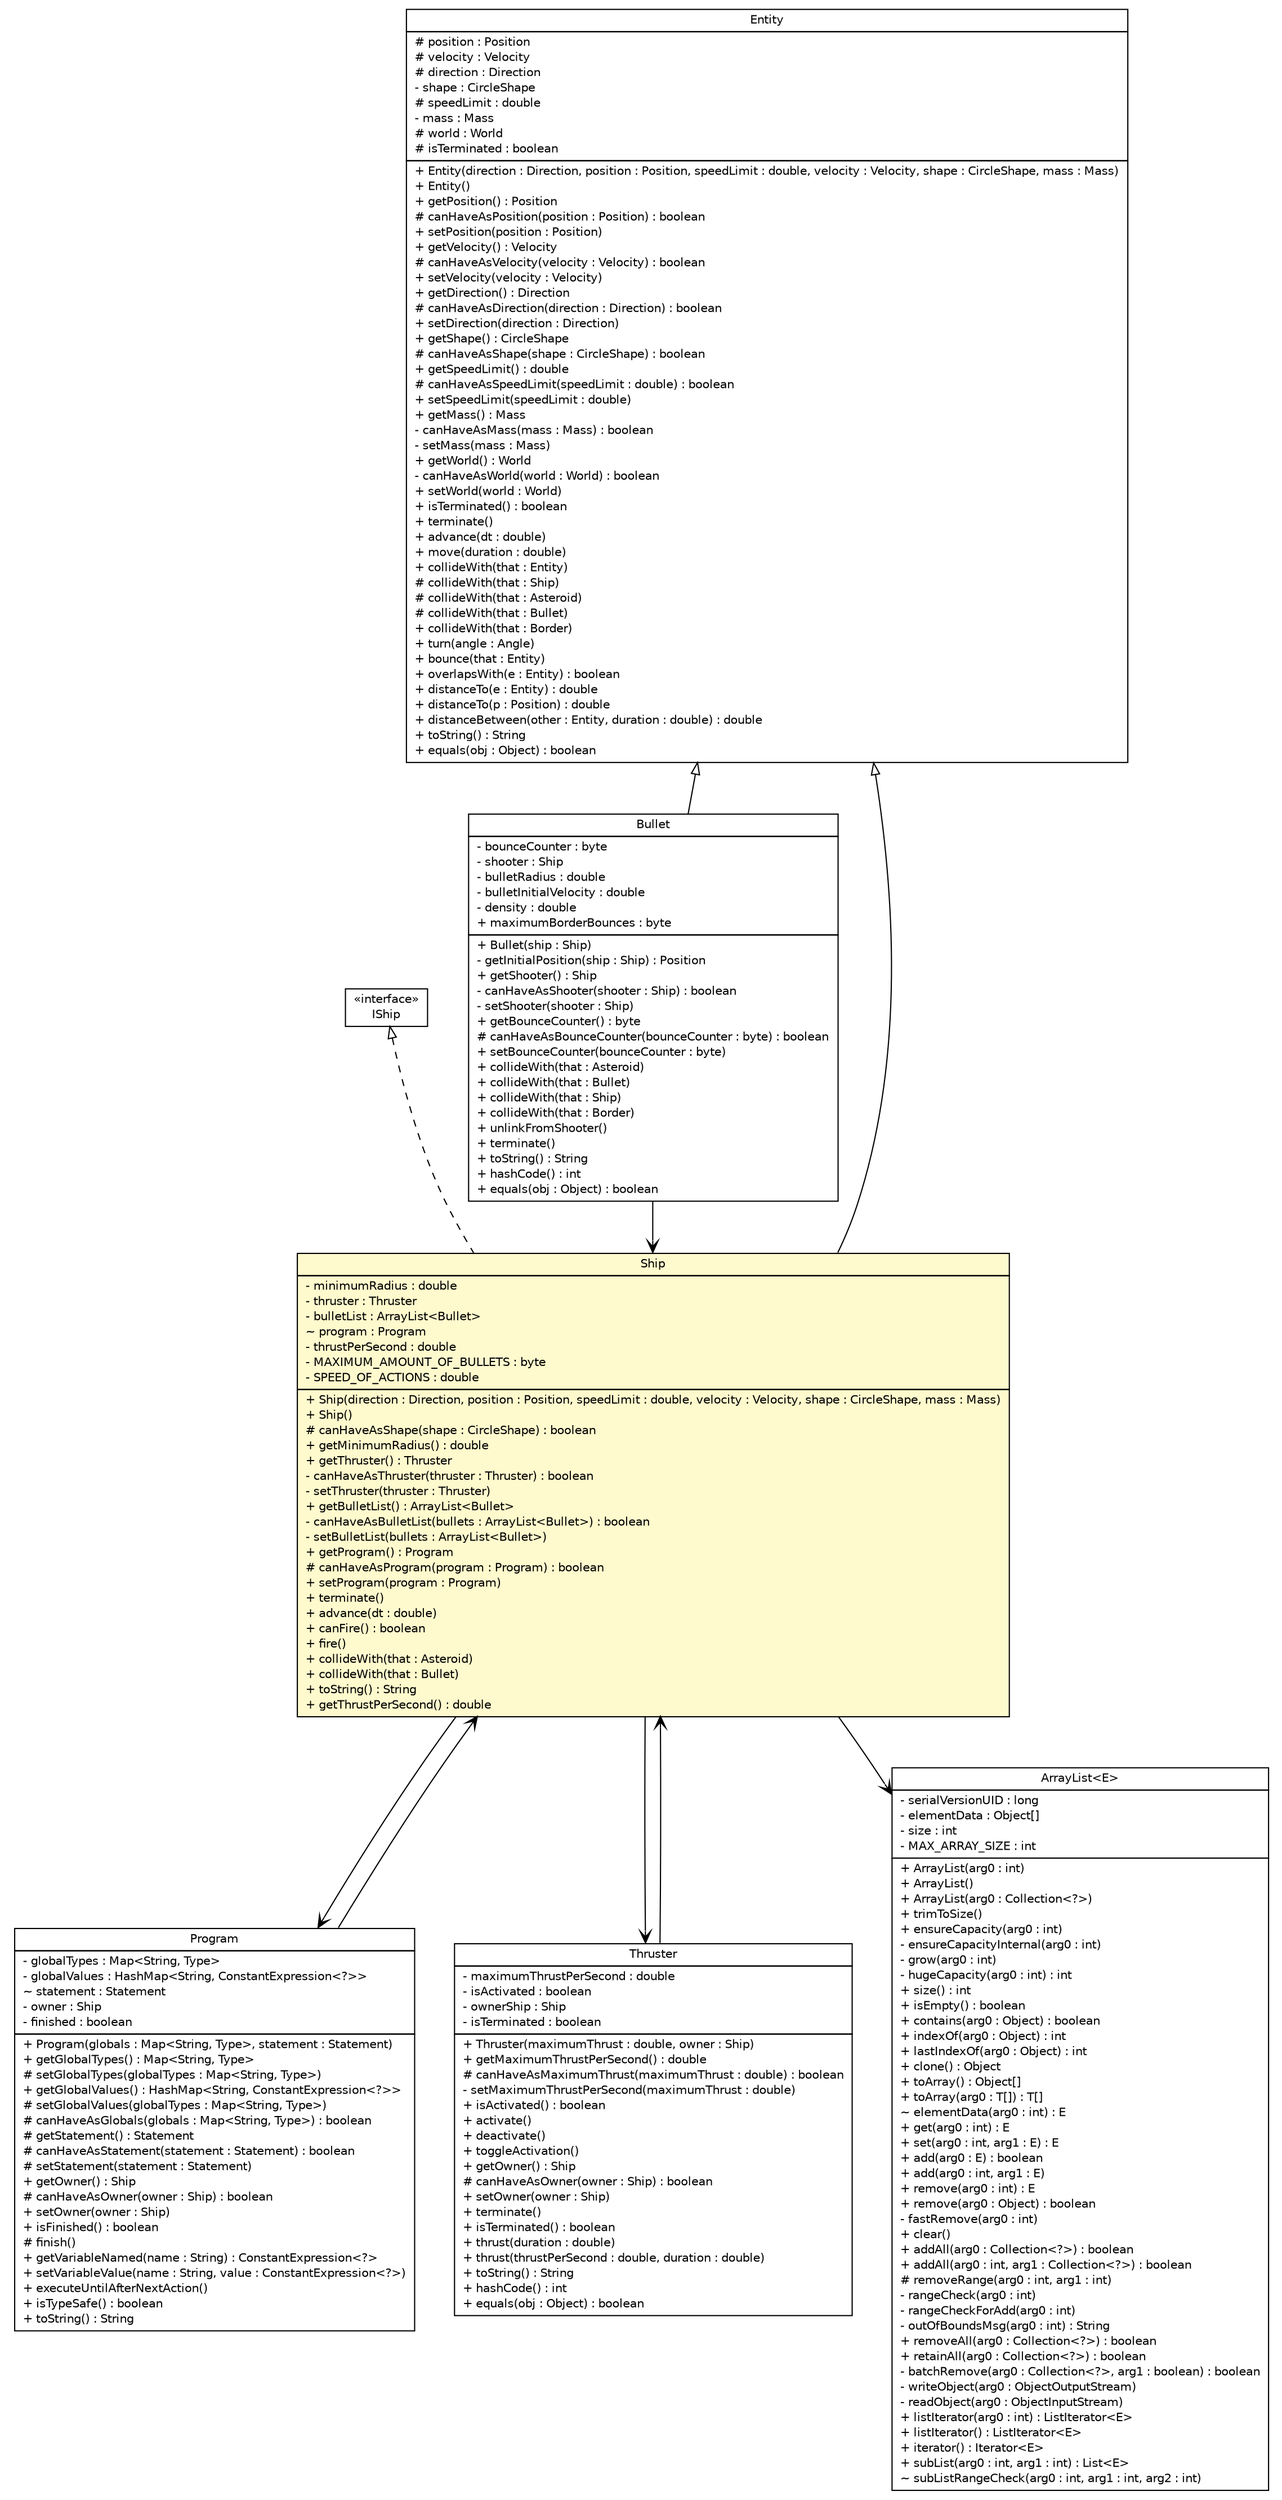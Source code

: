 #!/usr/local/bin/dot
#
# Class diagram 
# Generated by UMLGraph version R5_6 (http://www.umlgraph.org/)
#

digraph G {
	edge [fontname="Helvetica",fontsize=10,labelfontname="Helvetica",labelfontsize=10];
	node [fontname="Helvetica",fontsize=10,shape=plaintext];
	nodesep=0.25;
	ranksep=0.5;
	// model.IShip
	c15485 [label=<<table title="model.IShip" border="0" cellborder="1" cellspacing="0" cellpadding="2" port="p" href="../../../model/IShip.html">
		<tr><td><table border="0" cellspacing="0" cellpadding="1">
<tr><td align="center" balign="center"> &#171;interface&#187; </td></tr>
<tr><td align="center" balign="center"> IShip </td></tr>
		</table></td></tr>
		</table>>, URL="../../../model/IShip.html", fontname="Helvetica", fontcolor="black", fontsize=10.0];
	// model.programs.Program
	c15492 [label=<<table title="model.programs.Program" border="0" cellborder="1" cellspacing="0" cellpadding="2" port="p" href="../../../model/programs/Program.html">
		<tr><td><table border="0" cellspacing="0" cellpadding="1">
<tr><td align="center" balign="center"> Program </td></tr>
		</table></td></tr>
		<tr><td><table border="0" cellspacing="0" cellpadding="1">
<tr><td align="left" balign="left"> - globalTypes : Map&lt;String, Type&gt; </td></tr>
<tr><td align="left" balign="left"> - globalValues : HashMap&lt;String, ConstantExpression&lt;?&gt;&gt; </td></tr>
<tr><td align="left" balign="left"> ~ statement : Statement </td></tr>
<tr><td align="left" balign="left"> - owner : Ship </td></tr>
<tr><td align="left" balign="left"> - finished : boolean </td></tr>
		</table></td></tr>
		<tr><td><table border="0" cellspacing="0" cellpadding="1">
<tr><td align="left" balign="left"> + Program(globals : Map&lt;String, Type&gt;, statement : Statement) </td></tr>
<tr><td align="left" balign="left"> + getGlobalTypes() : Map&lt;String, Type&gt; </td></tr>
<tr><td align="left" balign="left"> # setGlobalTypes(globalTypes : Map&lt;String, Type&gt;) </td></tr>
<tr><td align="left" balign="left"> + getGlobalValues() : HashMap&lt;String, ConstantExpression&lt;?&gt;&gt; </td></tr>
<tr><td align="left" balign="left"> # setGlobalValues(globalTypes : Map&lt;String, Type&gt;) </td></tr>
<tr><td align="left" balign="left"> # canHaveAsGlobals(globals : Map&lt;String, Type&gt;) : boolean </td></tr>
<tr><td align="left" balign="left"> # getStatement() : Statement </td></tr>
<tr><td align="left" balign="left"> # canHaveAsStatement(statement : Statement) : boolean </td></tr>
<tr><td align="left" balign="left"> # setStatement(statement : Statement) </td></tr>
<tr><td align="left" balign="left"> + getOwner() : Ship </td></tr>
<tr><td align="left" balign="left"> # canHaveAsOwner(owner : Ship) : boolean </td></tr>
<tr><td align="left" balign="left"> + setOwner(owner : Ship) </td></tr>
<tr><td align="left" balign="left"> + isFinished() : boolean </td></tr>
<tr><td align="left" balign="left"> # finish() </td></tr>
<tr><td align="left" balign="left"> + getVariableNamed(name : String) : ConstantExpression&lt;?&gt; </td></tr>
<tr><td align="left" balign="left"> + setVariableValue(name : String, value : ConstantExpression&lt;?&gt;) </td></tr>
<tr><td align="left" balign="left"> + executeUntilAfterNextAction() </td></tr>
<tr><td align="left" balign="left"> + isTypeSafe() : boolean </td></tr>
<tr><td align="left" balign="left"> + toString() : String </td></tr>
		</table></td></tr>
		</table>>, URL="../../../model/programs/Program.html", fontname="Helvetica", fontcolor="black", fontsize=10.0];
	// world.entity.Entity
	c15575 [label=<<table title="world.entity.Entity" border="0" cellborder="1" cellspacing="0" cellpadding="2" port="p" href="../Entity.html">
		<tr><td><table border="0" cellspacing="0" cellpadding="1">
<tr><td align="center" balign="center"> Entity </td></tr>
		</table></td></tr>
		<tr><td><table border="0" cellspacing="0" cellpadding="1">
<tr><td align="left" balign="left"> # position : Position </td></tr>
<tr><td align="left" balign="left"> # velocity : Velocity </td></tr>
<tr><td align="left" balign="left"> # direction : Direction </td></tr>
<tr><td align="left" balign="left"> - shape : CircleShape </td></tr>
<tr><td align="left" balign="left"> # speedLimit : double </td></tr>
<tr><td align="left" balign="left"> - mass : Mass </td></tr>
<tr><td align="left" balign="left"> # world : World </td></tr>
<tr><td align="left" balign="left"> # isTerminated : boolean </td></tr>
		</table></td></tr>
		<tr><td><table border="0" cellspacing="0" cellpadding="1">
<tr><td align="left" balign="left"> + Entity(direction : Direction, position : Position, speedLimit : double, velocity : Velocity, shape : CircleShape, mass : Mass) </td></tr>
<tr><td align="left" balign="left"> + Entity() </td></tr>
<tr><td align="left" balign="left"> + getPosition() : Position </td></tr>
<tr><td align="left" balign="left"> # canHaveAsPosition(position : Position) : boolean </td></tr>
<tr><td align="left" balign="left"> + setPosition(position : Position) </td></tr>
<tr><td align="left" balign="left"> + getVelocity() : Velocity </td></tr>
<tr><td align="left" balign="left"> # canHaveAsVelocity(velocity : Velocity) : boolean </td></tr>
<tr><td align="left" balign="left"> + setVelocity(velocity : Velocity) </td></tr>
<tr><td align="left" balign="left"> + getDirection() : Direction </td></tr>
<tr><td align="left" balign="left"> # canHaveAsDirection(direction : Direction) : boolean </td></tr>
<tr><td align="left" balign="left"> + setDirection(direction : Direction) </td></tr>
<tr><td align="left" balign="left"> + getShape() : CircleShape </td></tr>
<tr><td align="left" balign="left"> # canHaveAsShape(shape : CircleShape) : boolean </td></tr>
<tr><td align="left" balign="left"> + getSpeedLimit() : double </td></tr>
<tr><td align="left" balign="left"> # canHaveAsSpeedLimit(speedLimit : double) : boolean </td></tr>
<tr><td align="left" balign="left"> + setSpeedLimit(speedLimit : double) </td></tr>
<tr><td align="left" balign="left"> + getMass() : Mass </td></tr>
<tr><td align="left" balign="left"> - canHaveAsMass(mass : Mass) : boolean </td></tr>
<tr><td align="left" balign="left"> - setMass(mass : Mass) </td></tr>
<tr><td align="left" balign="left"> + getWorld() : World </td></tr>
<tr><td align="left" balign="left"> - canHaveAsWorld(world : World) : boolean </td></tr>
<tr><td align="left" balign="left"> + setWorld(world : World) </td></tr>
<tr><td align="left" balign="left"> + isTerminated() : boolean </td></tr>
<tr><td align="left" balign="left"> + terminate() </td></tr>
<tr><td align="left" balign="left"> + advance(dt : double) </td></tr>
<tr><td align="left" balign="left"> + move(duration : double) </td></tr>
<tr><td align="left" balign="left"> + collideWith(that : Entity) </td></tr>
<tr><td align="left" balign="left"> # collideWith(that : Ship) </td></tr>
<tr><td align="left" balign="left"> # collideWith(that : Asteroid) </td></tr>
<tr><td align="left" balign="left"> # collideWith(that : Bullet) </td></tr>
<tr><td align="left" balign="left"> + collideWith(that : Border) </td></tr>
<tr><td align="left" balign="left"> + turn(angle : Angle) </td></tr>
<tr><td align="left" balign="left"> + bounce(that : Entity) </td></tr>
<tr><td align="left" balign="left"> + overlapsWith(e : Entity) : boolean </td></tr>
<tr><td align="left" balign="left"> + distanceTo(e : Entity) : double </td></tr>
<tr><td align="left" balign="left"> + distanceTo(p : Position) : double </td></tr>
<tr><td align="left" balign="left"> + distanceBetween(other : Entity, duration : double) : double </td></tr>
<tr><td align="left" balign="left"> + toString() : String </td></tr>
<tr><td align="left" balign="left"> + equals(obj : Object) : boolean </td></tr>
		</table></td></tr>
		</table>>, URL="../Entity.html", fontname="Helvetica", fontcolor="black", fontsize=10.0];
	// world.entity.Bullet
	c15576 [label=<<table title="world.entity.Bullet" border="0" cellborder="1" cellspacing="0" cellpadding="2" port="p" href="../Bullet.html">
		<tr><td><table border="0" cellspacing="0" cellpadding="1">
<tr><td align="center" balign="center"> Bullet </td></tr>
		</table></td></tr>
		<tr><td><table border="0" cellspacing="0" cellpadding="1">
<tr><td align="left" balign="left"> - bounceCounter : byte </td></tr>
<tr><td align="left" balign="left"> - shooter : Ship </td></tr>
<tr><td align="left" balign="left"> - bulletRadius : double </td></tr>
<tr><td align="left" balign="left"> - bulletInitialVelocity : double </td></tr>
<tr><td align="left" balign="left"> - density : double </td></tr>
<tr><td align="left" balign="left"> + maximumBorderBounces : byte </td></tr>
		</table></td></tr>
		<tr><td><table border="0" cellspacing="0" cellpadding="1">
<tr><td align="left" balign="left"> + Bullet(ship : Ship) </td></tr>
<tr><td align="left" balign="left"> - getInitialPosition(ship : Ship) : Position </td></tr>
<tr><td align="left" balign="left"> + getShooter() : Ship </td></tr>
<tr><td align="left" balign="left"> - canHaveAsShooter(shooter : Ship) : boolean </td></tr>
<tr><td align="left" balign="left"> - setShooter(shooter : Ship) </td></tr>
<tr><td align="left" balign="left"> + getBounceCounter() : byte </td></tr>
<tr><td align="left" balign="left"> # canHaveAsBounceCounter(bounceCounter : byte) : boolean </td></tr>
<tr><td align="left" balign="left"> + setBounceCounter(bounceCounter : byte) </td></tr>
<tr><td align="left" balign="left"> + collideWith(that : Asteroid) </td></tr>
<tr><td align="left" balign="left"> + collideWith(that : Bullet) </td></tr>
<tr><td align="left" balign="left"> + collideWith(that : Ship) </td></tr>
<tr><td align="left" balign="left"> + collideWith(that : Border) </td></tr>
<tr><td align="left" balign="left"> + unlinkFromShooter() </td></tr>
<tr><td align="left" balign="left"> + terminate() </td></tr>
<tr><td align="left" balign="left"> + toString() : String </td></tr>
<tr><td align="left" balign="left"> + hashCode() : int </td></tr>
<tr><td align="left" balign="left"> + equals(obj : Object) : boolean </td></tr>
		</table></td></tr>
		</table>>, URL="../Bullet.html", fontname="Helvetica", fontcolor="black", fontsize=10.0];
	// world.entity.ship.Thruster
	c15577 [label=<<table title="world.entity.ship.Thruster" border="0" cellborder="1" cellspacing="0" cellpadding="2" port="p" href="./Thruster.html">
		<tr><td><table border="0" cellspacing="0" cellpadding="1">
<tr><td align="center" balign="center"> Thruster </td></tr>
		</table></td></tr>
		<tr><td><table border="0" cellspacing="0" cellpadding="1">
<tr><td align="left" balign="left"> - maximumThrustPerSecond : double </td></tr>
<tr><td align="left" balign="left"> - isActivated : boolean </td></tr>
<tr><td align="left" balign="left"> - ownerShip : Ship </td></tr>
<tr><td align="left" balign="left"> - isTerminated : boolean </td></tr>
		</table></td></tr>
		<tr><td><table border="0" cellspacing="0" cellpadding="1">
<tr><td align="left" balign="left"> + Thruster(maximumThrust : double, owner : Ship) </td></tr>
<tr><td align="left" balign="left"> + getMaximumThrustPerSecond() : double </td></tr>
<tr><td align="left" balign="left"> # canHaveAsMaximumThrust(maximumThrust : double) : boolean </td></tr>
<tr><td align="left" balign="left"> - setMaximumThrustPerSecond(maximumThrust : double) </td></tr>
<tr><td align="left" balign="left"> + isActivated() : boolean </td></tr>
<tr><td align="left" balign="left"> + activate() </td></tr>
<tr><td align="left" balign="left"> + deactivate() </td></tr>
<tr><td align="left" balign="left"> + toggleActivation() </td></tr>
<tr><td align="left" balign="left"> + getOwner() : Ship </td></tr>
<tr><td align="left" balign="left"> # canHaveAsOwner(owner : Ship) : boolean </td></tr>
<tr><td align="left" balign="left"> + setOwner(owner : Ship) </td></tr>
<tr><td align="left" balign="left"> + terminate() </td></tr>
<tr><td align="left" balign="left"> + isTerminated() : boolean </td></tr>
<tr><td align="left" balign="left"> + thrust(duration : double) </td></tr>
<tr><td align="left" balign="left"> + thrust(thrustPerSecond : double, duration : double) </td></tr>
<tr><td align="left" balign="left"> + toString() : String </td></tr>
<tr><td align="left" balign="left"> + hashCode() : int </td></tr>
<tr><td align="left" balign="left"> + equals(obj : Object) : boolean </td></tr>
		</table></td></tr>
		</table>>, URL="./Thruster.html", fontname="Helvetica", fontcolor="black", fontsize=10.0];
	// world.entity.ship.Ship
	c15578 [label=<<table title="world.entity.ship.Ship" border="0" cellborder="1" cellspacing="0" cellpadding="2" port="p" bgcolor="lemonChiffon" href="./Ship.html">
		<tr><td><table border="0" cellspacing="0" cellpadding="1">
<tr><td align="center" balign="center"> Ship </td></tr>
		</table></td></tr>
		<tr><td><table border="0" cellspacing="0" cellpadding="1">
<tr><td align="left" balign="left"> - minimumRadius : double </td></tr>
<tr><td align="left" balign="left"> - thruster : Thruster </td></tr>
<tr><td align="left" balign="left"> - bulletList : ArrayList&lt;Bullet&gt; </td></tr>
<tr><td align="left" balign="left"> ~ program : Program </td></tr>
<tr><td align="left" balign="left"> - thrustPerSecond : double </td></tr>
<tr><td align="left" balign="left"> - MAXIMUM_AMOUNT_OF_BULLETS : byte </td></tr>
<tr><td align="left" balign="left"> - SPEED_OF_ACTIONS : double </td></tr>
		</table></td></tr>
		<tr><td><table border="0" cellspacing="0" cellpadding="1">
<tr><td align="left" balign="left"> + Ship(direction : Direction, position : Position, speedLimit : double, velocity : Velocity, shape : CircleShape, mass : Mass) </td></tr>
<tr><td align="left" balign="left"> + Ship() </td></tr>
<tr><td align="left" balign="left"> # canHaveAsShape(shape : CircleShape) : boolean </td></tr>
<tr><td align="left" balign="left"> + getMinimumRadius() : double </td></tr>
<tr><td align="left" balign="left"> + getThruster() : Thruster </td></tr>
<tr><td align="left" balign="left"> - canHaveAsThruster(thruster : Thruster) : boolean </td></tr>
<tr><td align="left" balign="left"> - setThruster(thruster : Thruster) </td></tr>
<tr><td align="left" balign="left"> + getBulletList() : ArrayList&lt;Bullet&gt; </td></tr>
<tr><td align="left" balign="left"> - canHaveAsBulletList(bullets : ArrayList&lt;Bullet&gt;) : boolean </td></tr>
<tr><td align="left" balign="left"> - setBulletList(bullets : ArrayList&lt;Bullet&gt;) </td></tr>
<tr><td align="left" balign="left"> + getProgram() : Program </td></tr>
<tr><td align="left" balign="left"> # canHaveAsProgram(program : Program) : boolean </td></tr>
<tr><td align="left" balign="left"> + setProgram(program : Program) </td></tr>
<tr><td align="left" balign="left"> + terminate() </td></tr>
<tr><td align="left" balign="left"> + advance(dt : double) </td></tr>
<tr><td align="left" balign="left"> + canFire() : boolean </td></tr>
<tr><td align="left" balign="left"> + fire() </td></tr>
<tr><td align="left" balign="left"> + collideWith(that : Asteroid) </td></tr>
<tr><td align="left" balign="left"> + collideWith(that : Bullet) </td></tr>
<tr><td align="left" balign="left"> + toString() : String </td></tr>
<tr><td align="left" balign="left"> + getThrustPerSecond() : double </td></tr>
		</table></td></tr>
		</table>>, URL="./Ship.html", fontname="Helvetica", fontcolor="black", fontsize=10.0];
	//world.entity.Bullet extends world.entity.Entity
	c15575:p -> c15576:p [dir=back,arrowtail=empty];
	//world.entity.ship.Ship extends world.entity.Entity
	c15575:p -> c15578:p [dir=back,arrowtail=empty];
	//world.entity.ship.Ship implements model.IShip
	c15485:p -> c15578:p [dir=back,arrowtail=empty,style=dashed];
	// model.programs.Program NAVASSOC world.entity.ship.Ship
	c15492:p -> c15578:p [taillabel="", label="", headlabel="", fontname="Helvetica", fontcolor="black", fontsize=10.0, color="black", arrowhead=open];
	// world.entity.Bullet NAVASSOC world.entity.ship.Ship
	c15576:p -> c15578:p [taillabel="", label="", headlabel="", fontname="Helvetica", fontcolor="black", fontsize=10.0, color="black", arrowhead=open];
	// world.entity.ship.Thruster NAVASSOC world.entity.ship.Ship
	c15577:p -> c15578:p [taillabel="", label="", headlabel="", fontname="Helvetica", fontcolor="black", fontsize=10.0, color="black", arrowhead=open];
	// world.entity.ship.Ship NAVASSOC world.entity.ship.Thruster
	c15578:p -> c15577:p [taillabel="", label="", headlabel="", fontname="Helvetica", fontcolor="black", fontsize=10.0, color="black", arrowhead=open];
	// world.entity.ship.Ship NAVASSOC java.util.ArrayList<E>
	c15578:p -> c15594:p [taillabel="", label="", headlabel="", fontname="Helvetica", fontcolor="black", fontsize=10.0, color="black", arrowhead=open];
	// world.entity.ship.Ship NAVASSOC model.programs.Program
	c15578:p -> c15492:p [taillabel="", label="", headlabel="", fontname="Helvetica", fontcolor="black", fontsize=10.0, color="black", arrowhead=open];
	// java.util.ArrayList<E>
	c15594 [label=<<table title="java.util.ArrayList" border="0" cellborder="1" cellspacing="0" cellpadding="2" port="p" href="http://java.sun.com/j2se/1.4.2/docs/api/java/util/ArrayList.html">
		<tr><td><table border="0" cellspacing="0" cellpadding="1">
<tr><td align="center" balign="center"> ArrayList&lt;E&gt; </td></tr>
		</table></td></tr>
		<tr><td><table border="0" cellspacing="0" cellpadding="1">
<tr><td align="left" balign="left"> - serialVersionUID : long </td></tr>
<tr><td align="left" balign="left"> - elementData : Object[] </td></tr>
<tr><td align="left" balign="left"> - size : int </td></tr>
<tr><td align="left" balign="left"> - MAX_ARRAY_SIZE : int </td></tr>
		</table></td></tr>
		<tr><td><table border="0" cellspacing="0" cellpadding="1">
<tr><td align="left" balign="left"> + ArrayList(arg0 : int) </td></tr>
<tr><td align="left" balign="left"> + ArrayList() </td></tr>
<tr><td align="left" balign="left"> + ArrayList(arg0 : Collection&lt;?&gt;) </td></tr>
<tr><td align="left" balign="left"> + trimToSize() </td></tr>
<tr><td align="left" balign="left"> + ensureCapacity(arg0 : int) </td></tr>
<tr><td align="left" balign="left"> - ensureCapacityInternal(arg0 : int) </td></tr>
<tr><td align="left" balign="left"> - grow(arg0 : int) </td></tr>
<tr><td align="left" balign="left"> - hugeCapacity(arg0 : int) : int </td></tr>
<tr><td align="left" balign="left"> + size() : int </td></tr>
<tr><td align="left" balign="left"> + isEmpty() : boolean </td></tr>
<tr><td align="left" balign="left"> + contains(arg0 : Object) : boolean </td></tr>
<tr><td align="left" balign="left"> + indexOf(arg0 : Object) : int </td></tr>
<tr><td align="left" balign="left"> + lastIndexOf(arg0 : Object) : int </td></tr>
<tr><td align="left" balign="left"> + clone() : Object </td></tr>
<tr><td align="left" balign="left"> + toArray() : Object[] </td></tr>
<tr><td align="left" balign="left"> + toArray(arg0 : T[]) : T[] </td></tr>
<tr><td align="left" balign="left"> ~ elementData(arg0 : int) : E </td></tr>
<tr><td align="left" balign="left"> + get(arg0 : int) : E </td></tr>
<tr><td align="left" balign="left"> + set(arg0 : int, arg1 : E) : E </td></tr>
<tr><td align="left" balign="left"> + add(arg0 : E) : boolean </td></tr>
<tr><td align="left" balign="left"> + add(arg0 : int, arg1 : E) </td></tr>
<tr><td align="left" balign="left"> + remove(arg0 : int) : E </td></tr>
<tr><td align="left" balign="left"> + remove(arg0 : Object) : boolean </td></tr>
<tr><td align="left" balign="left"> - fastRemove(arg0 : int) </td></tr>
<tr><td align="left" balign="left"> + clear() </td></tr>
<tr><td align="left" balign="left"> + addAll(arg0 : Collection&lt;?&gt;) : boolean </td></tr>
<tr><td align="left" balign="left"> + addAll(arg0 : int, arg1 : Collection&lt;?&gt;) : boolean </td></tr>
<tr><td align="left" balign="left"> # removeRange(arg0 : int, arg1 : int) </td></tr>
<tr><td align="left" balign="left"> - rangeCheck(arg0 : int) </td></tr>
<tr><td align="left" balign="left"> - rangeCheckForAdd(arg0 : int) </td></tr>
<tr><td align="left" balign="left"> - outOfBoundsMsg(arg0 : int) : String </td></tr>
<tr><td align="left" balign="left"> + removeAll(arg0 : Collection&lt;?&gt;) : boolean </td></tr>
<tr><td align="left" balign="left"> + retainAll(arg0 : Collection&lt;?&gt;) : boolean </td></tr>
<tr><td align="left" balign="left"> - batchRemove(arg0 : Collection&lt;?&gt;, arg1 : boolean) : boolean </td></tr>
<tr><td align="left" balign="left"> - writeObject(arg0 : ObjectOutputStream) </td></tr>
<tr><td align="left" balign="left"> - readObject(arg0 : ObjectInputStream) </td></tr>
<tr><td align="left" balign="left"> + listIterator(arg0 : int) : ListIterator&lt;E&gt; </td></tr>
<tr><td align="left" balign="left"> + listIterator() : ListIterator&lt;E&gt; </td></tr>
<tr><td align="left" balign="left"> + iterator() : Iterator&lt;E&gt; </td></tr>
<tr><td align="left" balign="left"> + subList(arg0 : int, arg1 : int) : List&lt;E&gt; </td></tr>
<tr><td align="left" balign="left"> ~ subListRangeCheck(arg0 : int, arg1 : int, arg2 : int) </td></tr>
		</table></td></tr>
		</table>>, URL="http://java.sun.com/j2se/1.4.2/docs/api/java/util/ArrayList.html", fontname="Helvetica", fontcolor="black", fontsize=10.0];
}

